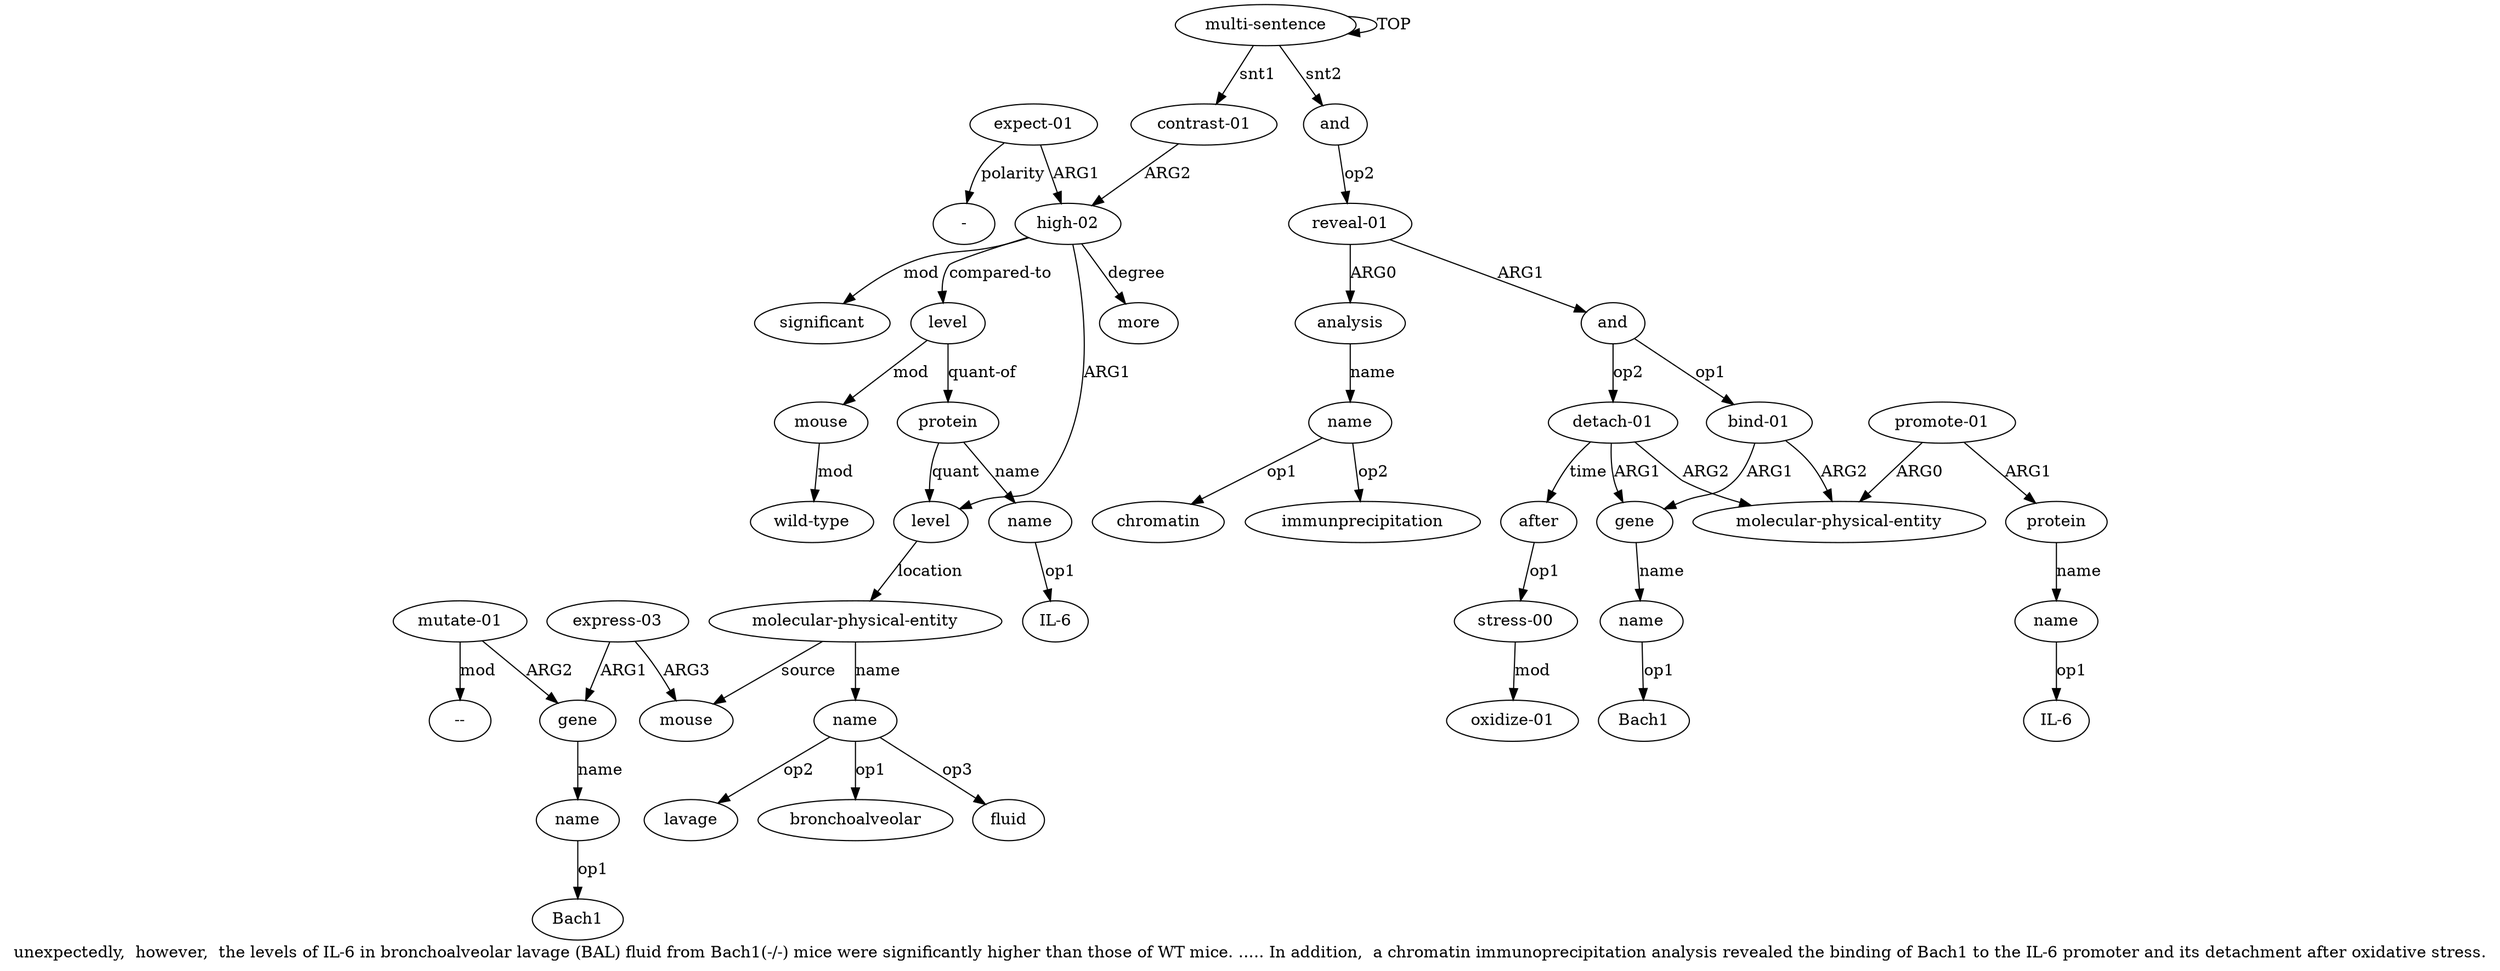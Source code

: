digraph  {
	graph [label="unexpectedly,  however,  the levels of IL-6 in bronchoalveolar lavage (BAL) fluid from Bach1(-/-) mice were significantly higher \
than those of WT mice. ..... In addition,  a chromatin immunoprecipitation analysis revealed the binding of Bach1 to the IL-6 promoter \
and its detachment after oxidative stress."];
	node [label="\N"];
	a20	 [color=black,
		gold_ind=20,
		gold_label=protein,
		label=protein,
		test_ind=20,
		test_label=protein];
	a21	 [color=black,
		gold_ind=21,
		gold_label=name,
		label=name,
		test_ind=21,
		test_label=name];
	a20 -> a21 [key=0,
	color=black,
	gold_label=name,
	label=name,
	test_label=name];
a19 [color=black,
	gold_ind=19,
	gold_label=level,
	label=level,
	test_ind=19,
	test_label=level];
a20 -> a19 [key=0,
color=black,
gold_label=quant,
label=quant,
test_label=quant];
"a21 IL-6" [color=black,
gold_ind=-1,
gold_label="IL-6",
label="IL-6",
test_ind=-1,
test_label="IL-6"];
a21 -> "a21 IL-6" [key=0,
color=black,
gold_label=op1,
label=op1,
test_label=op1];
a22 [color=black,
gold_ind=22,
gold_label="molecular-physical-entity",
label="molecular-physical-entity",
test_ind=22,
test_label="molecular-physical-entity"];
a23 [color=black,
gold_ind=23,
gold_label=name,
label=name,
test_ind=23,
test_label=name];
a22 -> a23 [key=0,
color=black,
gold_label=name,
label=name,
test_label=name];
a24 [color=black,
gold_ind=24,
gold_label=mouse,
label=mouse,
test_ind=24,
test_label=mouse];
a22 -> a24 [key=0,
color=black,
gold_label=source,
label=source,
test_label=source];
"a23 lavage" [color=black,
gold_ind=-1,
gold_label=lavage,
label=lavage,
test_ind=-1,
test_label=lavage];
a23 -> "a23 lavage" [key=0,
color=black,
gold_label=op2,
label=op2,
test_label=op2];
"a23 bronchoalveolar" [color=black,
gold_ind=-1,
gold_label=bronchoalveolar,
label=bronchoalveolar,
test_ind=-1,
test_label=bronchoalveolar];
a23 -> "a23 bronchoalveolar" [key=0,
color=black,
gold_label=op1,
label=op1,
test_label=op1];
"a23 fluid" [color=black,
gold_ind=-1,
gold_label=fluid,
label=fluid,
test_ind=-1,
test_label=fluid];
a23 -> "a23 fluid" [key=0,
color=black,
gold_label=op3,
label=op3,
test_label=op3];
a25 [color=black,
gold_ind=25,
gold_label="express-03",
label="express-03",
test_ind=25,
test_label="express-03"];
a25 -> a24 [key=0,
color=black,
gold_label=ARG3,
label=ARG3,
test_label=ARG3];
a26 [color=black,
gold_ind=26,
gold_label=gene,
label=gene,
test_ind=26,
test_label=gene];
a25 -> a26 [key=0,
color=black,
gold_label=ARG1,
label=ARG1,
test_label=ARG1];
a27 [color=black,
gold_ind=27,
gold_label=name,
label=name,
test_ind=27,
test_label=name];
a26 -> a27 [key=0,
color=black,
gold_label=name,
label=name,
test_label=name];
"a27 Bach1" [color=black,
gold_ind=-1,
gold_label=Bach1,
label=Bach1,
test_ind=-1,
test_label=Bach1];
a27 -> "a27 Bach1" [key=0,
color=black,
gold_label=op1,
label=op1,
test_label=op1];
a28 [color=black,
gold_ind=28,
gold_label="mutate-01",
label="mutate-01",
test_ind=28,
test_label="mutate-01"];
a28 -> a26 [key=0,
color=black,
gold_label=ARG2,
label=ARG2,
test_label=ARG2];
"a28 --" [color=black,
gold_ind=-1,
gold_label="--",
label="--",
test_ind=-1,
test_label="--"];
a28 -> "a28 --" [key=0,
color=black,
gold_label=mod,
label=mod,
test_label=mod];
a29 [color=black,
gold_ind=29,
gold_label=more,
label=more,
test_ind=29,
test_label=more];
a31 [color=black,
gold_ind=31,
gold_label="expect-01",
label="expect-01",
test_ind=31,
test_label="expect-01"];
"a31 -" [color=black,
gold_ind=-1,
gold_label="-",
label="-",
test_ind=-1,
test_label="-"];
a31 -> "a31 -" [key=0,
color=black,
gold_label=polarity,
label=polarity,
test_label=polarity];
a18 [color=black,
gold_ind=18,
gold_label="high-02",
label="high-02",
test_ind=18,
test_label="high-02"];
a31 -> a18 [key=0,
color=black,
gold_label=ARG1,
label=ARG1,
test_label=ARG1];
a30 [color=black,
gold_ind=30,
gold_label=significant,
label=significant,
test_ind=30,
test_label=significant];
a33 [color=black,
gold_ind=33,
gold_label=mouse,
label=mouse,
test_ind=33,
test_label=mouse];
a34 [color=black,
gold_ind=34,
gold_label="wild-type",
label="wild-type",
test_ind=34,
test_label="wild-type"];
a33 -> a34 [key=0,
color=black,
gold_label=mod,
label=mod,
test_label=mod];
"a4 immunprecipitation" [color=black,
gold_ind=-1,
gold_label=immunprecipitation,
label=immunprecipitation,
test_ind=-1,
test_label=immunprecipitation];
"a8 Bach1" [color=black,
gold_ind=-1,
gold_label=Bach1,
label=Bach1,
test_ind=-1,
test_label=Bach1];
a32 [color=black,
gold_ind=32,
gold_label=level,
label=level,
test_ind=32,
test_label=level];
a32 -> a20 [key=0,
color=black,
gold_label="quant-of",
label="quant-of",
test_label="quant-of"];
a32 -> a33 [key=0,
color=black,
gold_label=mod,
label=mod,
test_label=mod];
a15 [color=black,
gold_ind=15,
gold_label="stress-00",
label="stress-00",
test_ind=15,
test_label="stress-00"];
a16 [color=black,
gold_ind=16,
gold_label="oxidize-01",
label="oxidize-01",
test_ind=16,
test_label="oxidize-01"];
a15 -> a16 [key=0,
color=black,
gold_label=mod,
label=mod,
test_label=mod];
a14 [color=black,
gold_ind=14,
gold_label=after,
label=after,
test_ind=14,
test_label=after];
a14 -> a15 [key=0,
color=black,
gold_label=op1,
label=op1,
test_label=op1];
a17 [color=black,
gold_ind=17,
gold_label="contrast-01",
label="contrast-01",
test_ind=17,
test_label="contrast-01"];
a17 -> a18 [key=0,
color=black,
gold_label=ARG2,
label=ARG2,
test_label=ARG2];
a11 [color=black,
gold_ind=11,
gold_label=protein,
label=protein,
test_ind=11,
test_label=protein];
a12 [color=black,
gold_ind=12,
gold_label=name,
label=name,
test_ind=12,
test_label=name];
a11 -> a12 [key=0,
color=black,
gold_label=name,
label=name,
test_label=name];
a10 [color=black,
gold_ind=10,
gold_label="promote-01",
label="promote-01",
test_ind=10,
test_label="promote-01"];
a10 -> a11 [key=0,
color=black,
gold_label=ARG1,
label=ARG1,
test_label=ARG1];
a9 [color=black,
gold_ind=9,
gold_label="molecular-physical-entity",
label="molecular-physical-entity",
test_ind=9,
test_label="molecular-physical-entity"];
a10 -> a9 [key=0,
color=black,
gold_label=ARG0,
label=ARG0,
test_label=ARG0];
a13 [color=black,
gold_ind=13,
gold_label="detach-01",
label="detach-01",
test_ind=13,
test_label="detach-01"];
a13 -> a14 [key=0,
color=black,
gold_label=time,
label=time,
test_label=time];
a7 [color=black,
gold_ind=7,
gold_label=gene,
label=gene,
test_ind=7,
test_label=gene];
a13 -> a7 [key=0,
color=black,
gold_label=ARG1,
label=ARG1,
test_label=ARG1];
a13 -> a9 [key=0,
color=black,
gold_label=ARG2,
label=ARG2,
test_label=ARG2];
"a12 IL-6" [color=black,
gold_ind=-1,
gold_label="IL-6",
label="IL-6",
test_ind=-1,
test_label="IL-6"];
a12 -> "a12 IL-6" [key=0,
color=black,
gold_label=op1,
label=op1,
test_label=op1];
a19 -> a22 [key=0,
color=black,
gold_label=location,
label=location,
test_label=location];
a18 -> a29 [key=0,
color=black,
gold_label=degree,
label=degree,
test_label=degree];
a18 -> a30 [key=0,
color=black,
gold_label=mod,
label=mod,
test_label=mod];
a18 -> a32 [key=0,
color=black,
gold_label="compared-to",
label="compared-to",
test_label="compared-to"];
a18 -> a19 [key=0,
color=black,
gold_label=ARG1,
label=ARG1,
test_label=ARG1];
a1 [color=black,
gold_ind=1,
gold_label=and,
label=and,
test_ind=1,
test_label=and];
a2 [color=black,
gold_ind=2,
gold_label="reveal-01",
label="reveal-01",
test_ind=2,
test_label="reveal-01"];
a1 -> a2 [key=0,
color=black,
gold_label=op2,
label=op2,
test_label=op2];
a0 [color=black,
gold_ind=0,
gold_label="multi-sentence",
label="multi-sentence",
test_ind=0,
test_label="multi-sentence"];
a0 -> a17 [key=0,
color=black,
gold_label=snt1,
label=snt1,
test_label=snt1];
a0 -> a1 [key=0,
color=black,
gold_label=snt2,
label=snt2,
test_label=snt2];
a0 -> a0 [key=0,
color=black,
gold_label=TOP,
label=TOP,
test_label=TOP];
a3 [color=black,
gold_ind=3,
gold_label=analysis,
label=analysis,
test_ind=3,
test_label=analysis];
a4 [color=black,
gold_ind=4,
gold_label=name,
label=name,
test_ind=4,
test_label=name];
a3 -> a4 [key=0,
color=black,
gold_label=name,
label=name,
test_label=name];
a2 -> a3 [key=0,
color=black,
gold_label=ARG0,
label=ARG0,
test_label=ARG0];
a5 [color=black,
gold_ind=5,
gold_label=and,
label=and,
test_ind=5,
test_label=and];
a2 -> a5 [key=0,
color=black,
gold_label=ARG1,
label=ARG1,
test_label=ARG1];
a5 -> a13 [key=0,
color=black,
gold_label=op2,
label=op2,
test_label=op2];
a6 [color=black,
gold_ind=6,
gold_label="bind-01",
label="bind-01",
test_ind=6,
test_label="bind-01"];
a5 -> a6 [key=0,
color=black,
gold_label=op1,
label=op1,
test_label=op1];
a4 -> "a4 immunprecipitation" [key=0,
color=black,
gold_label=op2,
label=op2,
test_label=op2];
"a4 chromatin" [color=black,
gold_ind=-1,
gold_label=chromatin,
label=chromatin,
test_ind=-1,
test_label=chromatin];
a4 -> "a4 chromatin" [key=0,
color=black,
gold_label=op1,
label=op1,
test_label=op1];
a8 [color=black,
gold_ind=8,
gold_label=name,
label=name,
test_ind=8,
test_label=name];
a7 -> a8 [key=0,
color=black,
gold_label=name,
label=name,
test_label=name];
a6 -> a7 [key=0,
color=black,
gold_label=ARG1,
label=ARG1,
test_label=ARG1];
a6 -> a9 [key=0,
color=black,
gold_label=ARG2,
label=ARG2,
test_label=ARG2];
a8 -> "a8 Bach1" [key=0,
color=black,
gold_label=op1,
label=op1,
test_label=op1];
}
